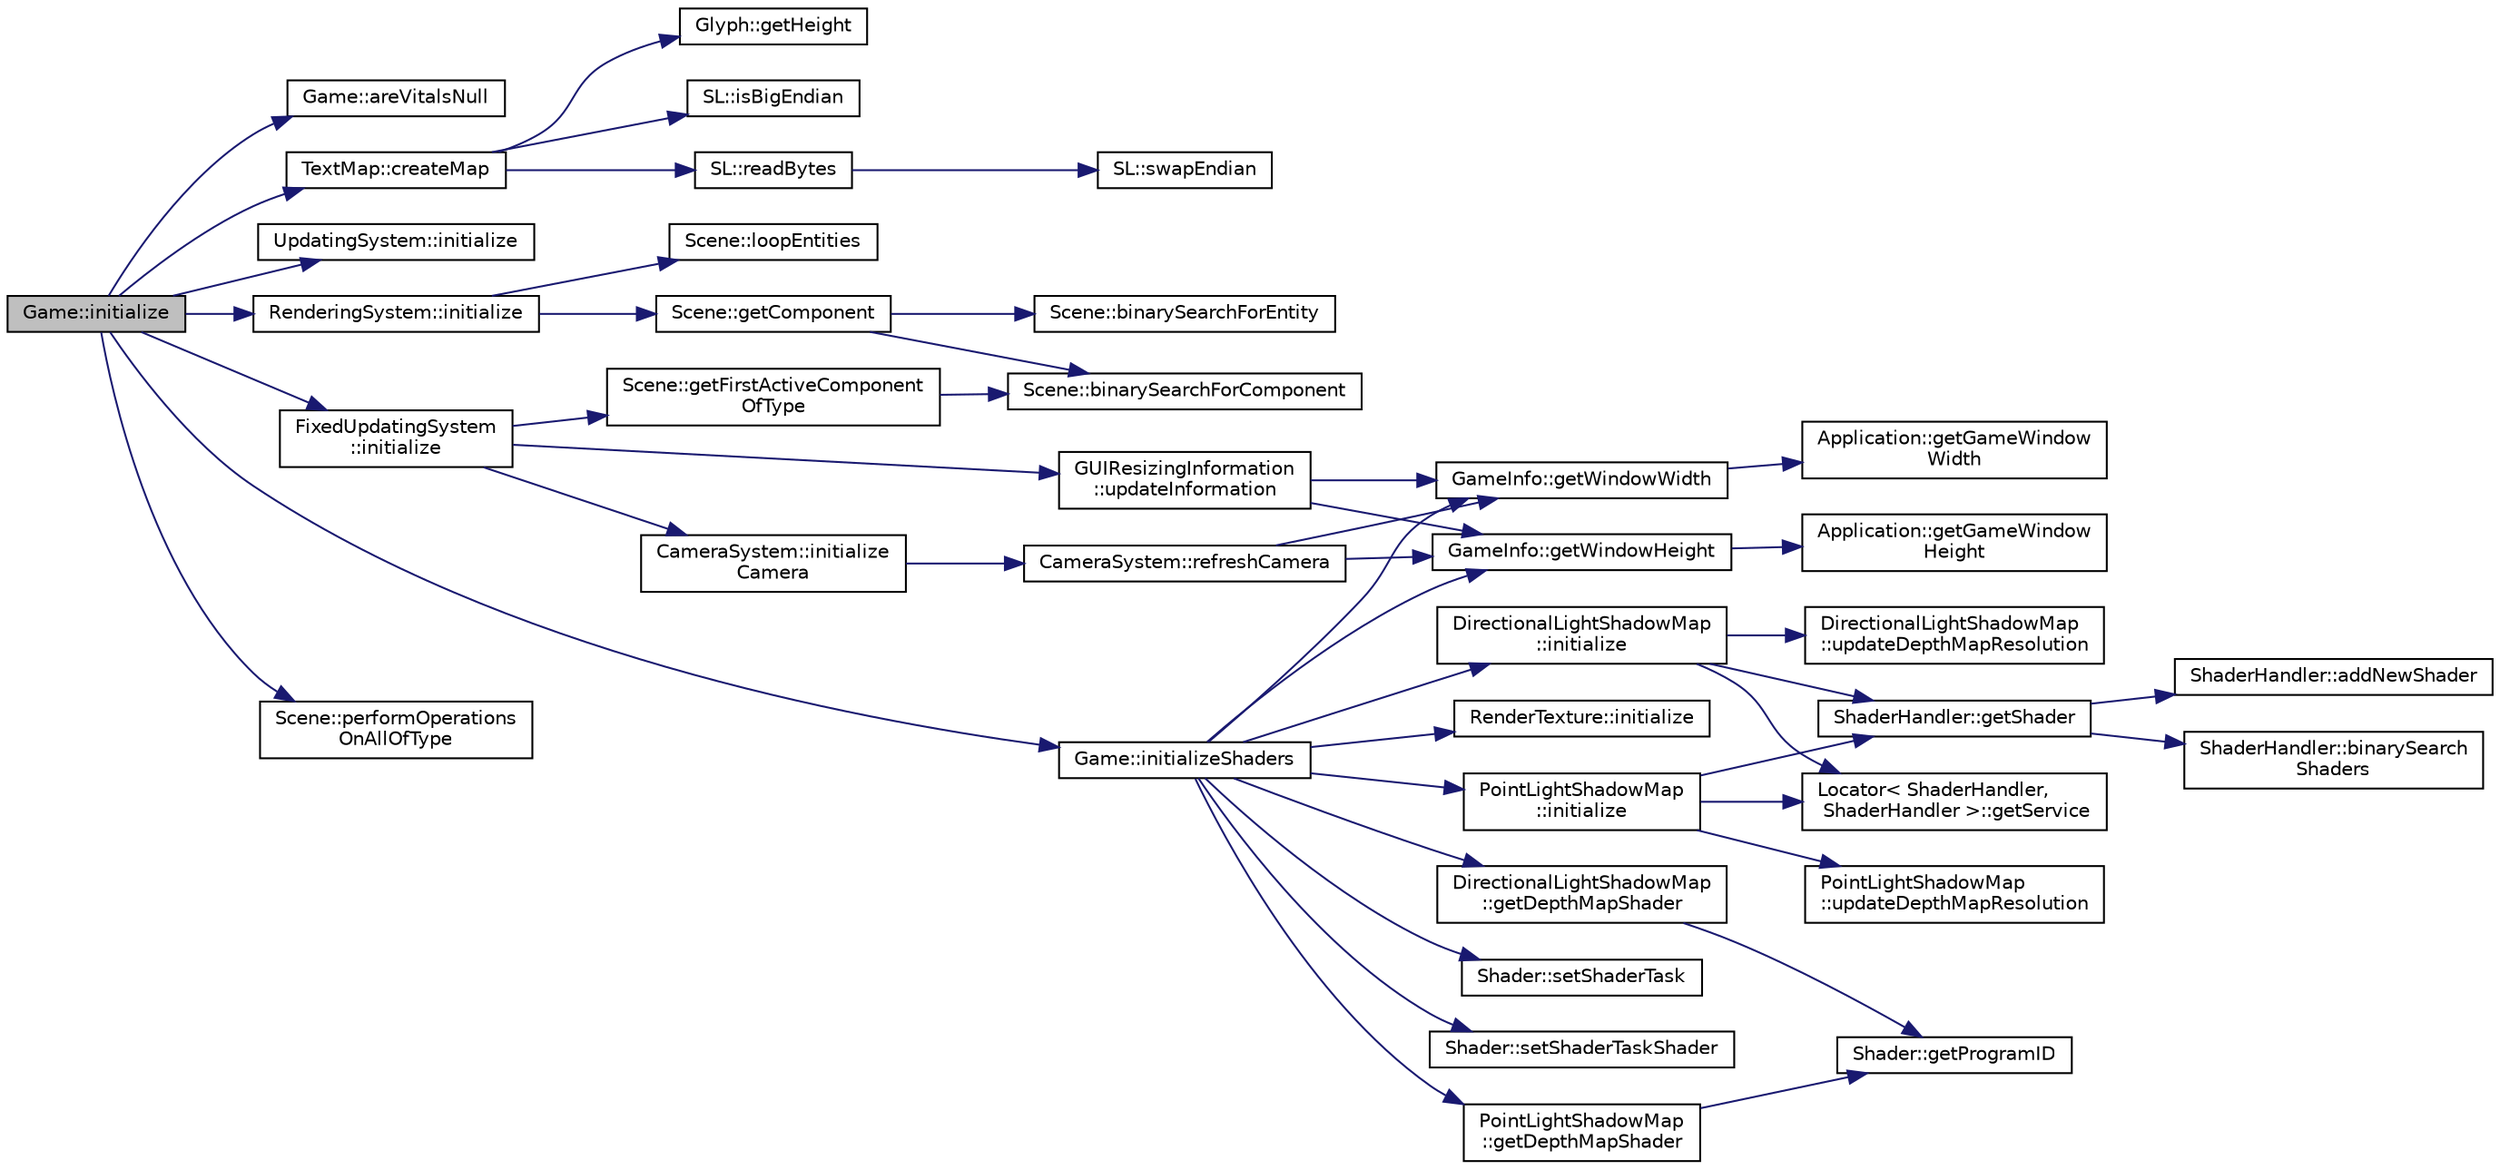 digraph "Game::initialize"
{
 // INTERACTIVE_SVG=YES
 // LATEX_PDF_SIZE
  edge [fontname="Helvetica",fontsize="10",labelfontname="Helvetica",labelfontsize="10"];
  node [fontname="Helvetica",fontsize="10",shape=record];
  rankdir="LR";
  Node1 [label="Game::initialize",height=0.2,width=0.4,color="black", fillcolor="grey75", style="filled", fontcolor="black",tooltip=" "];
  Node1 -> Node2 [color="midnightblue",fontsize="10",style="solid",fontname="Helvetica"];
  Node2 [label="Game::areVitalsNull",height=0.2,width=0.4,color="black", fillcolor="white", style="filled",URL="$dd/d1f/class_game.html#aa4f9a0322b707a1bcdb18a2bb54210b6",tooltip="test"];
  Node1 -> Node3 [color="midnightblue",fontsize="10",style="solid",fontname="Helvetica"];
  Node3 [label="TextMap::createMap",height=0.2,width=0.4,color="black", fillcolor="white", style="filled",URL="$db/d74/class_text_map.html#aefa9200c39ca535748d6c95f66d8eb9f",tooltip=" "];
  Node3 -> Node4 [color="midnightblue",fontsize="10",style="solid",fontname="Helvetica"];
  Node4 [label="Glyph::getHeight",height=0.2,width=0.4,color="black", fillcolor="white", style="filled",URL="$db/db4/struct_glyph.html#acde78c0f1f504ded10a319581b7ff8cf",tooltip=" "];
  Node3 -> Node5 [color="midnightblue",fontsize="10",style="solid",fontname="Helvetica"];
  Node5 [label="SL::isBigEndian",height=0.2,width=0.4,color="black", fillcolor="white", style="filled",URL="$d5/d71/namespace_s_l.html#acd198192c2f2a82dda867d588a4d60a1",tooltip=" "];
  Node3 -> Node6 [color="midnightblue",fontsize="10",style="solid",fontname="Helvetica"];
  Node6 [label="SL::readBytes",height=0.2,width=0.4,color="black", fillcolor="white", style="filled",URL="$d5/d71/namespace_s_l.html#addb3c1f99efa9625ddde4137a659306a",tooltip=" "];
  Node6 -> Node7 [color="midnightblue",fontsize="10",style="solid",fontname="Helvetica"];
  Node7 [label="SL::swapEndian",height=0.2,width=0.4,color="black", fillcolor="white", style="filled",URL="$d5/d71/namespace_s_l.html#aebfdfe445c38bfb5eed787b16283cf5e",tooltip=" "];
  Node1 -> Node8 [color="midnightblue",fontsize="10",style="solid",fontname="Helvetica"];
  Node8 [label="UpdatingSystem::initialize",height=0.2,width=0.4,color="black", fillcolor="white", style="filled",URL="$d2/d54/class_updating_system.html#a14c4deca71f4157c0e95489303185c32",tooltip=" "];
  Node1 -> Node9 [color="midnightblue",fontsize="10",style="solid",fontname="Helvetica"];
  Node9 [label="FixedUpdatingSystem\l::initialize",height=0.2,width=0.4,color="black", fillcolor="white", style="filled",URL="$d3/de8/class_fixed_updating_system.html#ae6dd11a60942e140a62f8358bb69d4ba",tooltip=" "];
  Node9 -> Node10 [color="midnightblue",fontsize="10",style="solid",fontname="Helvetica"];
  Node10 [label="Scene::getFirstActiveComponent\lOfType",height=0.2,width=0.4,color="black", fillcolor="white", style="filled",URL="$d6/db5/class_scene.html#ae05acfccb36d74a21bd4988a2b562ceb",tooltip=" "];
  Node10 -> Node11 [color="midnightblue",fontsize="10",style="solid",fontname="Helvetica"];
  Node11 [label="Scene::binarySearchForComponent",height=0.2,width=0.4,color="black", fillcolor="white", style="filled",URL="$d6/db5/class_scene.html#af06ab78544ec997fd8e480762b2cc40a",tooltip=" "];
  Node9 -> Node12 [color="midnightblue",fontsize="10",style="solid",fontname="Helvetica"];
  Node12 [label="CameraSystem::initialize\lCamera",height=0.2,width=0.4,color="black", fillcolor="white", style="filled",URL="$d4/df8/class_camera_system.html#a4a7557f88f628a55314d3529519a28aa",tooltip=" "];
  Node12 -> Node13 [color="midnightblue",fontsize="10",style="solid",fontname="Helvetica"];
  Node13 [label="CameraSystem::refreshCamera",height=0.2,width=0.4,color="black", fillcolor="white", style="filled",URL="$d4/df8/class_camera_system.html#a47d9e3f5277b873769028e15ccd4aa43",tooltip=" "];
  Node13 -> Node14 [color="midnightblue",fontsize="10",style="solid",fontname="Helvetica"];
  Node14 [label="GameInfo::getWindowHeight",height=0.2,width=0.4,color="black", fillcolor="white", style="filled",URL="$d4/d58/namespace_game_info.html#a344c7e16ac06ee1f8458a249aac36e8e",tooltip=" "];
  Node14 -> Node15 [color="midnightblue",fontsize="10",style="solid",fontname="Helvetica"];
  Node15 [label="Application::getGameWindow\lHeight",height=0.2,width=0.4,color="black", fillcolor="white", style="filled",URL="$de/d6b/class_application.html#a0398d40c89d52bb8d6ac6ac466c5d30c",tooltip=" "];
  Node13 -> Node16 [color="midnightblue",fontsize="10",style="solid",fontname="Helvetica"];
  Node16 [label="GameInfo::getWindowWidth",height=0.2,width=0.4,color="black", fillcolor="white", style="filled",URL="$d4/d58/namespace_game_info.html#a7cf2306eb3025a60a9e2da52eefba71e",tooltip=" "];
  Node16 -> Node17 [color="midnightblue",fontsize="10",style="solid",fontname="Helvetica"];
  Node17 [label="Application::getGameWindow\lWidth",height=0.2,width=0.4,color="black", fillcolor="white", style="filled",URL="$de/d6b/class_application.html#aad8864ec1fa58ee23db7b111876d09a5",tooltip=" "];
  Node9 -> Node18 [color="midnightblue",fontsize="10",style="solid",fontname="Helvetica"];
  Node18 [label="GUIResizingInformation\l::updateInformation",height=0.2,width=0.4,color="black", fillcolor="white", style="filled",URL="$d7/d06/class_g_u_i_resizing_information.html#ae82679de84809831c862391c4bafffa1",tooltip=" "];
  Node18 -> Node14 [color="midnightblue",fontsize="10",style="solid",fontname="Helvetica"];
  Node18 -> Node16 [color="midnightblue",fontsize="10",style="solid",fontname="Helvetica"];
  Node1 -> Node19 [color="midnightblue",fontsize="10",style="solid",fontname="Helvetica"];
  Node19 [label="RenderingSystem::initialize",height=0.2,width=0.4,color="black", fillcolor="white", style="filled",URL="$d8/d31/class_rendering_system.html#a04ef0a772570ed732cbccf8b4f153455",tooltip=" "];
  Node19 -> Node20 [color="midnightblue",fontsize="10",style="solid",fontname="Helvetica"];
  Node20 [label="Scene::getComponent",height=0.2,width=0.4,color="black", fillcolor="white", style="filled",URL="$d6/db5/class_scene.html#a65d6f6cd75b250c657d5d4a267c4b245",tooltip=" "];
  Node20 -> Node11 [color="midnightblue",fontsize="10",style="solid",fontname="Helvetica"];
  Node20 -> Node21 [color="midnightblue",fontsize="10",style="solid",fontname="Helvetica"];
  Node21 [label="Scene::binarySearchForEntity",height=0.2,width=0.4,color="black", fillcolor="white", style="filled",URL="$d6/db5/class_scene.html#a55c346bea3f04eb9d9f8476a68c2fa93",tooltip=" "];
  Node19 -> Node22 [color="midnightblue",fontsize="10",style="solid",fontname="Helvetica"];
  Node22 [label="Scene::loopEntities",height=0.2,width=0.4,color="black", fillcolor="white", style="filled",URL="$d6/db5/class_scene.html#ae66f70e1154ee986fff5689490f6b3a2",tooltip=" "];
  Node1 -> Node23 [color="midnightblue",fontsize="10",style="solid",fontname="Helvetica"];
  Node23 [label="Game::initializeShaders",height=0.2,width=0.4,color="black", fillcolor="white", style="filled",URL="$dd/d1f/class_game.html#a0cd419405f5790feab89322cbb3f18ce",tooltip=" "];
  Node23 -> Node24 [color="midnightblue",fontsize="10",style="solid",fontname="Helvetica"];
  Node24 [label="DirectionalLightShadowMap\l::getDepthMapShader",height=0.2,width=0.4,color="black", fillcolor="white", style="filled",URL="$dc/d22/class_directional_light_shadow_map.html#a7215d4fbf75ee37aecd032fea06babdc",tooltip=" "];
  Node24 -> Node25 [color="midnightblue",fontsize="10",style="solid",fontname="Helvetica"];
  Node25 [label="Shader::getProgramID",height=0.2,width=0.4,color="black", fillcolor="white", style="filled",URL="$d1/d51/class_shader.html#a240b7ecb19883fa340489840733eae6d",tooltip=" "];
  Node23 -> Node26 [color="midnightblue",fontsize="10",style="solid",fontname="Helvetica"];
  Node26 [label="PointLightShadowMap\l::getDepthMapShader",height=0.2,width=0.4,color="black", fillcolor="white", style="filled",URL="$d1/d18/class_point_light_shadow_map.html#ac4549a568648ddeaf3c9030e206522f3",tooltip=" "];
  Node26 -> Node25 [color="midnightblue",fontsize="10",style="solid",fontname="Helvetica"];
  Node23 -> Node14 [color="midnightblue",fontsize="10",style="solid",fontname="Helvetica"];
  Node23 -> Node16 [color="midnightblue",fontsize="10",style="solid",fontname="Helvetica"];
  Node23 -> Node27 [color="midnightblue",fontsize="10",style="solid",fontname="Helvetica"];
  Node27 [label="RenderTexture::initialize",height=0.2,width=0.4,color="black", fillcolor="white", style="filled",URL="$dd/db8/class_render_texture.html#afc74bdbbb35d6af7b9b4a1b77c6ae011",tooltip=" "];
  Node23 -> Node28 [color="midnightblue",fontsize="10",style="solid",fontname="Helvetica"];
  Node28 [label="PointLightShadowMap\l::initialize",height=0.2,width=0.4,color="black", fillcolor="white", style="filled",URL="$d1/d18/class_point_light_shadow_map.html#ab74d70c7108207fcda5aeda08514b393",tooltip=" "];
  Node28 -> Node29 [color="midnightblue",fontsize="10",style="solid",fontname="Helvetica"];
  Node29 [label="Locator\< ShaderHandler,\l ShaderHandler \>::getService",height=0.2,width=0.4,color="black", fillcolor="white", style="filled",URL="$d2/d23/class_locator.html#a310ebd51e96b6341e25471b651afaf34",tooltip=" "];
  Node28 -> Node30 [color="midnightblue",fontsize="10",style="solid",fontname="Helvetica"];
  Node30 [label="ShaderHandler::getShader",height=0.2,width=0.4,color="black", fillcolor="white", style="filled",URL="$de/d51/class_shader_handler.html#ad478cf645ea1baf7f0172059d3f9d40a",tooltip=" "];
  Node30 -> Node31 [color="midnightblue",fontsize="10",style="solid",fontname="Helvetica"];
  Node31 [label="ShaderHandler::addNewShader",height=0.2,width=0.4,color="black", fillcolor="white", style="filled",URL="$de/d51/class_shader_handler.html#aa6135a3de8989141daaf63815d7e3ba5",tooltip=" "];
  Node30 -> Node32 [color="midnightblue",fontsize="10",style="solid",fontname="Helvetica"];
  Node32 [label="ShaderHandler::binarySearch\lShaders",height=0.2,width=0.4,color="black", fillcolor="white", style="filled",URL="$de/d51/class_shader_handler.html#ad363f345aa76d162312c455de9a4ee40",tooltip=" "];
  Node28 -> Node33 [color="midnightblue",fontsize="10",style="solid",fontname="Helvetica"];
  Node33 [label="PointLightShadowMap\l::updateDepthMapResolution",height=0.2,width=0.4,color="black", fillcolor="white", style="filled",URL="$d1/d18/class_point_light_shadow_map.html#a28292a616ec4e9a3b4434efa560b575d",tooltip=" "];
  Node23 -> Node34 [color="midnightblue",fontsize="10",style="solid",fontname="Helvetica"];
  Node34 [label="DirectionalLightShadowMap\l::initialize",height=0.2,width=0.4,color="black", fillcolor="white", style="filled",URL="$dc/d22/class_directional_light_shadow_map.html#a03e2c232a0bc4595be80e4031be543aa",tooltip=" "];
  Node34 -> Node29 [color="midnightblue",fontsize="10",style="solid",fontname="Helvetica"];
  Node34 -> Node30 [color="midnightblue",fontsize="10",style="solid",fontname="Helvetica"];
  Node34 -> Node35 [color="midnightblue",fontsize="10",style="solid",fontname="Helvetica"];
  Node35 [label="DirectionalLightShadowMap\l::updateDepthMapResolution",height=0.2,width=0.4,color="black", fillcolor="white", style="filled",URL="$dc/d22/class_directional_light_shadow_map.html#aa3c557d87f293c66b28ad25b842470bc",tooltip=" "];
  Node23 -> Node36 [color="midnightblue",fontsize="10",style="solid",fontname="Helvetica"];
  Node36 [label="Shader::setShaderTask",height=0.2,width=0.4,color="black", fillcolor="white", style="filled",URL="$d1/d51/class_shader.html#a4e1d061275e99fb2aa818d5c2372e863",tooltip=" "];
  Node23 -> Node37 [color="midnightblue",fontsize="10",style="solid",fontname="Helvetica"];
  Node37 [label="Shader::setShaderTaskShader",height=0.2,width=0.4,color="black", fillcolor="white", style="filled",URL="$d1/d51/class_shader.html#aedb77a114862614f3fd1ee942e6e3c0e",tooltip=" "];
  Node1 -> Node38 [color="midnightblue",fontsize="10",style="solid",fontname="Helvetica"];
  Node38 [label="Scene::performOperations\lOnAllOfType",height=0.2,width=0.4,color="black", fillcolor="white", style="filled",URL="$d6/db5/class_scene.html#a64a315709f007c74792e98eef66c69df",tooltip=" "];
}
